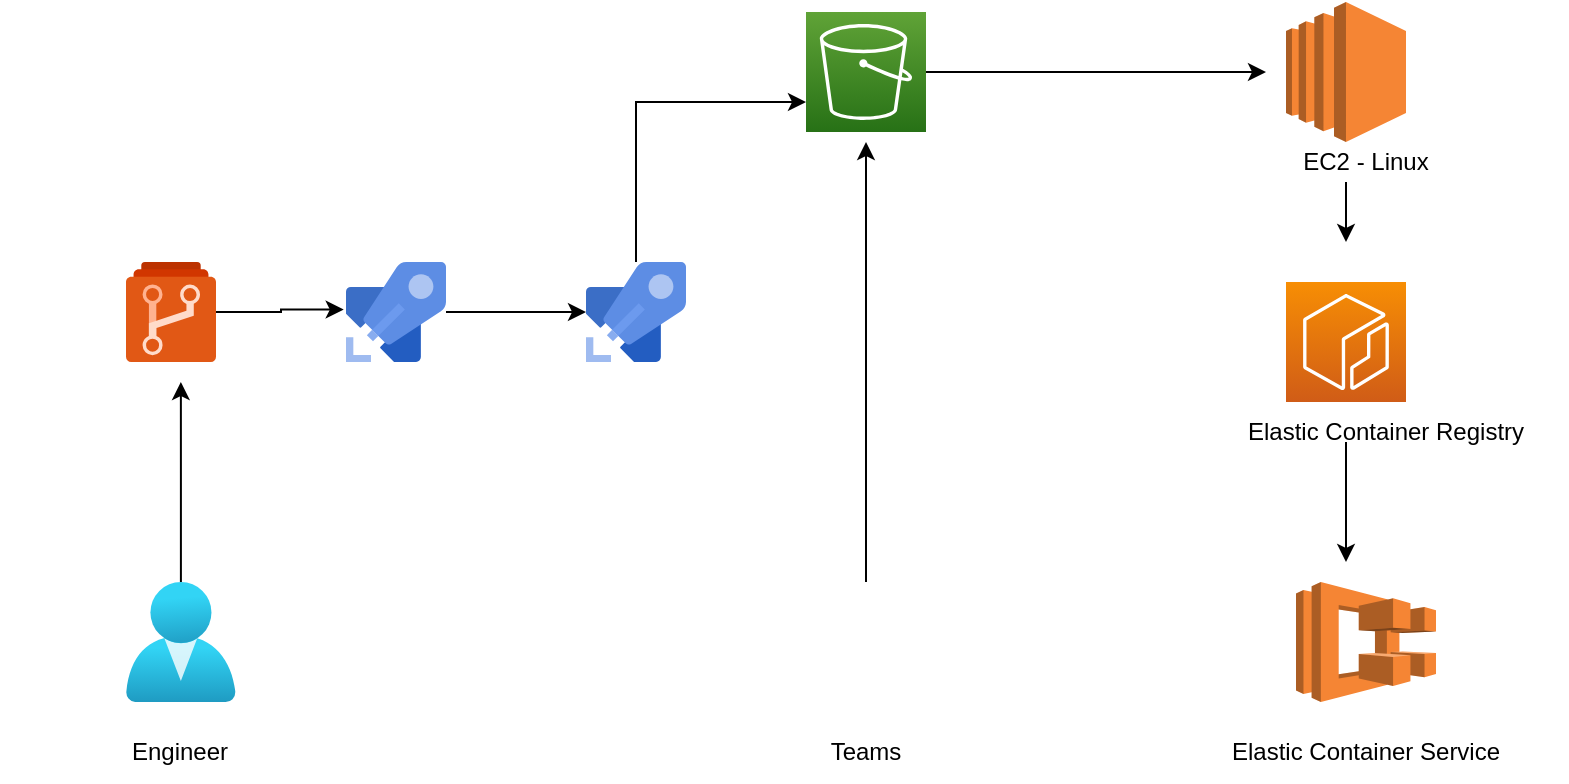 <mxfile version="20.8.5" type="github">
  <diagram id="AKAh3AhW-xtnxH5p3SFI" name="Page-1">
    <mxGraphModel dx="1134" dy="660" grid="1" gridSize="10" guides="1" tooltips="1" connect="1" arrows="1" fold="1" page="1" pageScale="1" pageWidth="850" pageHeight="1100" math="0" shadow="0">
      <root>
        <mxCell id="0" />
        <mxCell id="1" parent="0" />
        <mxCell id="gdQwSKqtDF6BhRBJf8Mt-14" style="edgeStyle=orthogonalEdgeStyle;rounded=0;orthogonalLoop=1;jettySize=auto;html=1;" edge="1" parent="1" source="gdQwSKqtDF6BhRBJf8Mt-1">
          <mxGeometry relative="1" as="geometry">
            <mxPoint x="107.43" y="380" as="targetPoint" />
          </mxGeometry>
        </mxCell>
        <mxCell id="gdQwSKqtDF6BhRBJf8Mt-1" value="" style="aspect=fixed;html=1;points=[];align=center;image;fontSize=12;image=img/lib/azure2/identity/Users.svg;" vertex="1" parent="1">
          <mxGeometry x="80" y="480" width="54.86" height="60" as="geometry" />
        </mxCell>
        <mxCell id="gdQwSKqtDF6BhRBJf8Mt-11" style="edgeStyle=orthogonalEdgeStyle;rounded=0;orthogonalLoop=1;jettySize=auto;html=1;" edge="1" parent="1" source="gdQwSKqtDF6BhRBJf8Mt-2">
          <mxGeometry relative="1" as="geometry">
            <mxPoint x="450" y="260.0" as="targetPoint" />
          </mxGeometry>
        </mxCell>
        <mxCell id="gdQwSKqtDF6BhRBJf8Mt-2" value="" style="shape=image;html=1;verticalAlign=top;verticalLabelPosition=bottom;labelBackgroundColor=#ffffff;imageAspect=0;aspect=fixed;image=https://cdn0.iconfinder.com/data/icons/logos-microsoft-office-365/128/Microsoft_Office-10-128.png" vertex="1" parent="1">
          <mxGeometry x="420" y="480" width="60" height="60" as="geometry" />
        </mxCell>
        <mxCell id="gdQwSKqtDF6BhRBJf8Mt-18" style="edgeStyle=orthogonalEdgeStyle;rounded=0;orthogonalLoop=1;jettySize=auto;html=1;" edge="1" parent="1" source="gdQwSKqtDF6BhRBJf8Mt-4">
          <mxGeometry relative="1" as="geometry">
            <mxPoint x="650" y="225" as="targetPoint" />
          </mxGeometry>
        </mxCell>
        <mxCell id="gdQwSKqtDF6BhRBJf8Mt-4" value="" style="sketch=0;points=[[0,0,0],[0.25,0,0],[0.5,0,0],[0.75,0,0],[1,0,0],[0,1,0],[0.25,1,0],[0.5,1,0],[0.75,1,0],[1,1,0],[0,0.25,0],[0,0.5,0],[0,0.75,0],[1,0.25,0],[1,0.5,0],[1,0.75,0]];outlineConnect=0;fontColor=#232F3E;gradientColor=#60A337;gradientDirection=north;fillColor=#277116;strokeColor=#ffffff;dashed=0;verticalLabelPosition=bottom;verticalAlign=top;align=center;html=1;fontSize=12;fontStyle=0;aspect=fixed;shape=mxgraph.aws4.resourceIcon;resIcon=mxgraph.aws4.s3;" vertex="1" parent="1">
          <mxGeometry x="420" y="195" width="60" height="60" as="geometry" />
        </mxCell>
        <mxCell id="gdQwSKqtDF6BhRBJf8Mt-12" style="edgeStyle=orthogonalEdgeStyle;rounded=0;orthogonalLoop=1;jettySize=auto;html=1;entryX=-0.023;entryY=0.476;entryDx=0;entryDy=0;entryPerimeter=0;" edge="1" parent="1" source="gdQwSKqtDF6BhRBJf8Mt-5" target="gdQwSKqtDF6BhRBJf8Mt-6">
          <mxGeometry relative="1" as="geometry" />
        </mxCell>
        <mxCell id="gdQwSKqtDF6BhRBJf8Mt-5" value="" style="sketch=0;aspect=fixed;html=1;points=[];align=center;image;fontSize=12;image=img/lib/mscae/Azure_Repos.svg;" vertex="1" parent="1">
          <mxGeometry x="80" y="320" width="45" height="50" as="geometry" />
        </mxCell>
        <mxCell id="gdQwSKqtDF6BhRBJf8Mt-13" style="edgeStyle=orthogonalEdgeStyle;rounded=0;orthogonalLoop=1;jettySize=auto;html=1;" edge="1" parent="1" source="gdQwSKqtDF6BhRBJf8Mt-6" target="gdQwSKqtDF6BhRBJf8Mt-7">
          <mxGeometry relative="1" as="geometry" />
        </mxCell>
        <mxCell id="gdQwSKqtDF6BhRBJf8Mt-6" value="" style="sketch=0;aspect=fixed;html=1;points=[];align=center;image;fontSize=12;image=img/lib/mscae/Azure_Pipelines.svg;" vertex="1" parent="1">
          <mxGeometry x="190" y="320" width="50" height="50" as="geometry" />
        </mxCell>
        <mxCell id="gdQwSKqtDF6BhRBJf8Mt-15" style="edgeStyle=orthogonalEdgeStyle;rounded=0;orthogonalLoop=1;jettySize=auto;html=1;entryX=0;entryY=0.75;entryDx=0;entryDy=0;entryPerimeter=0;" edge="1" parent="1" source="gdQwSKqtDF6BhRBJf8Mt-7" target="gdQwSKqtDF6BhRBJf8Mt-4">
          <mxGeometry relative="1" as="geometry">
            <mxPoint x="335" y="240.0" as="targetPoint" />
            <Array as="points">
              <mxPoint x="335" y="240" />
            </Array>
          </mxGeometry>
        </mxCell>
        <mxCell id="gdQwSKqtDF6BhRBJf8Mt-7" value="" style="sketch=0;aspect=fixed;html=1;points=[];align=center;image;fontSize=12;image=img/lib/mscae/Azure_Pipelines.svg;" vertex="1" parent="1">
          <mxGeometry x="310" y="320" width="50" height="50" as="geometry" />
        </mxCell>
        <mxCell id="gdQwSKqtDF6BhRBJf8Mt-19" style="edgeStyle=orthogonalEdgeStyle;rounded=0;orthogonalLoop=1;jettySize=auto;html=1;" edge="1" parent="1">
          <mxGeometry relative="1" as="geometry">
            <mxPoint x="690" y="310" as="targetPoint" />
            <mxPoint x="690" y="280" as="sourcePoint" />
          </mxGeometry>
        </mxCell>
        <mxCell id="gdQwSKqtDF6BhRBJf8Mt-8" value="" style="outlineConnect=0;dashed=0;verticalLabelPosition=bottom;verticalAlign=top;align=center;html=1;shape=mxgraph.aws3.ec2;fillColor=#F58534;gradientColor=none;" vertex="1" parent="1">
          <mxGeometry x="660" y="190" width="60" height="70" as="geometry" />
        </mxCell>
        <mxCell id="gdQwSKqtDF6BhRBJf8Mt-20" style="edgeStyle=orthogonalEdgeStyle;rounded=0;orthogonalLoop=1;jettySize=auto;html=1;" edge="1" parent="1">
          <mxGeometry relative="1" as="geometry">
            <mxPoint x="690" y="470" as="targetPoint" />
            <mxPoint x="690" y="410" as="sourcePoint" />
          </mxGeometry>
        </mxCell>
        <mxCell id="gdQwSKqtDF6BhRBJf8Mt-9" value="" style="sketch=0;points=[[0,0,0],[0.25,0,0],[0.5,0,0],[0.75,0,0],[1,0,0],[0,1,0],[0.25,1,0],[0.5,1,0],[0.75,1,0],[1,1,0],[0,0.25,0],[0,0.5,0],[0,0.75,0],[1,0.25,0],[1,0.5,0],[1,0.75,0]];outlineConnect=0;fontColor=#232F3E;gradientColor=#F78E04;gradientDirection=north;fillColor=#D05C17;strokeColor=#ffffff;dashed=0;verticalLabelPosition=bottom;verticalAlign=top;align=center;html=1;fontSize=12;fontStyle=0;aspect=fixed;shape=mxgraph.aws4.resourceIcon;resIcon=mxgraph.aws4.ecr;" vertex="1" parent="1">
          <mxGeometry x="660" y="330" width="60" height="60" as="geometry" />
        </mxCell>
        <mxCell id="gdQwSKqtDF6BhRBJf8Mt-10" value="" style="outlineConnect=0;dashed=0;verticalLabelPosition=bottom;verticalAlign=top;align=center;html=1;shape=mxgraph.aws3.ecs;fillColor=#F58534;gradientColor=none;" vertex="1" parent="1">
          <mxGeometry x="665" y="480" width="70" height="60" as="geometry" />
        </mxCell>
        <mxCell id="gdQwSKqtDF6BhRBJf8Mt-21" value="Elastic Container Service" style="text;html=1;strokeColor=none;fillColor=none;align=center;verticalAlign=middle;whiteSpace=wrap;rounded=0;" vertex="1" parent="1">
          <mxGeometry x="610" y="550" width="180" height="30" as="geometry" />
        </mxCell>
        <mxCell id="gdQwSKqtDF6BhRBJf8Mt-22" value="Elastic Container Registry" style="text;html=1;strokeColor=none;fillColor=none;align=center;verticalAlign=middle;whiteSpace=wrap;rounded=0;" vertex="1" parent="1">
          <mxGeometry x="620" y="390" width="180" height="30" as="geometry" />
        </mxCell>
        <mxCell id="gdQwSKqtDF6BhRBJf8Mt-23" value="EC2 - Linux" style="text;html=1;strokeColor=none;fillColor=none;align=center;verticalAlign=middle;whiteSpace=wrap;rounded=0;" vertex="1" parent="1">
          <mxGeometry x="610" y="255" width="180" height="30" as="geometry" />
        </mxCell>
        <mxCell id="gdQwSKqtDF6BhRBJf8Mt-25" value="Teams" style="text;html=1;strokeColor=none;fillColor=none;align=center;verticalAlign=middle;whiteSpace=wrap;rounded=0;" vertex="1" parent="1">
          <mxGeometry x="360" y="550" width="180" height="30" as="geometry" />
        </mxCell>
        <mxCell id="gdQwSKqtDF6BhRBJf8Mt-26" value="Engineer" style="text;html=1;strokeColor=none;fillColor=none;align=center;verticalAlign=middle;whiteSpace=wrap;rounded=0;" vertex="1" parent="1">
          <mxGeometry x="17.43" y="550" width="180" height="30" as="geometry" />
        </mxCell>
      </root>
    </mxGraphModel>
  </diagram>
</mxfile>
